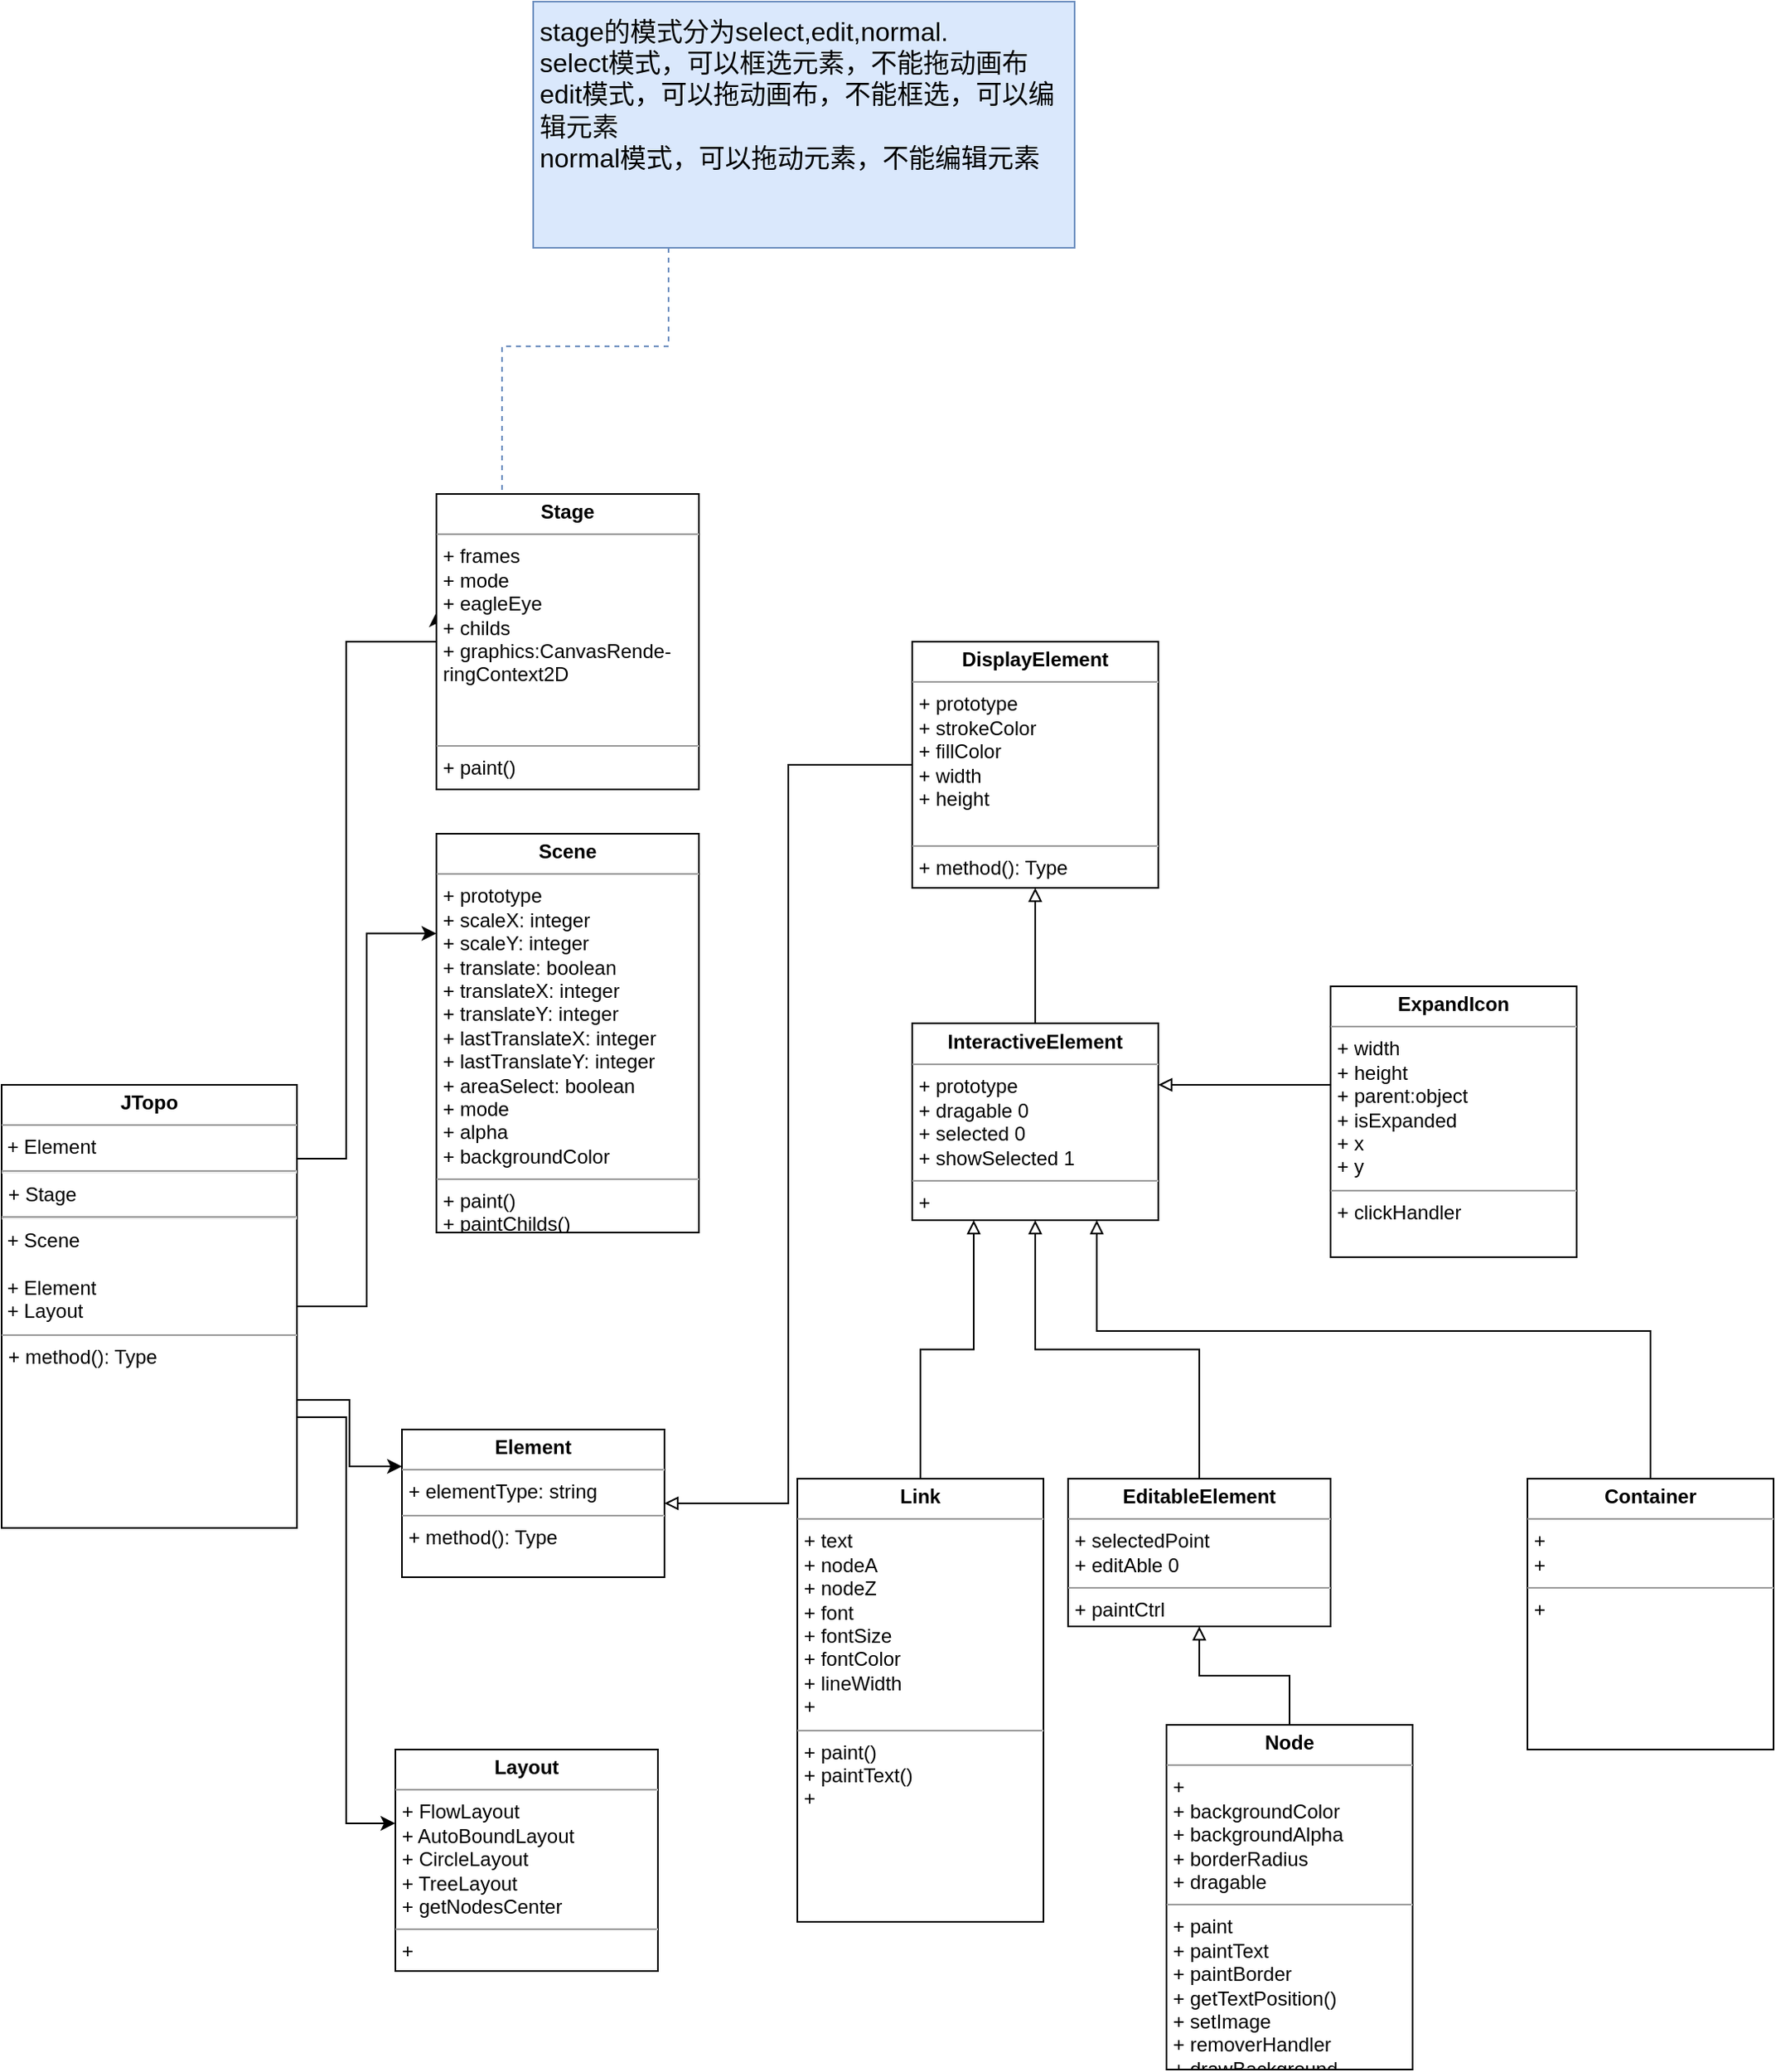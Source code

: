 <mxfile version="17.3.0" type="github">
  <diagram id="dJBsx4O1nZzHeu0fgfRI" name="v0.48.1">
    <mxGraphModel dx="1035" dy="1763" grid="1" gridSize="30" guides="1" tooltips="1" connect="1" arrows="1" fold="1" page="1" pageScale="1" pageWidth="827" pageHeight="1169" background="none" math="0" shadow="0">
      <root>
        <mxCell id="0" />
        <mxCell id="1" parent="0" />
        <mxCell id="udzm1Mu4DVqetjzfQplh-1" value="&lt;p style=&quot;margin: 0px ; margin-top: 4px ; text-align: center&quot;&gt;&lt;b&gt;Scene&lt;/b&gt;&lt;/p&gt;&lt;hr size=&quot;1&quot;&gt;&lt;p style=&quot;margin: 0px ; margin-left: 4px&quot;&gt;+ prototype&lt;/p&gt;&lt;p style=&quot;margin: 0px ; margin-left: 4px&quot;&gt;&lt;span&gt;+ scaleX: integer&lt;/span&gt;&lt;br&gt;&lt;/p&gt;&lt;p style=&quot;margin: 0px ; margin-left: 4px&quot;&gt;+ scaleY: integer&lt;/p&gt;&lt;p style=&quot;margin: 0px ; margin-left: 4px&quot;&gt;+ translate: boolean&lt;/p&gt;&lt;p style=&quot;margin: 0px ; margin-left: 4px&quot;&gt;+ translateX: integer&lt;/p&gt;&lt;p style=&quot;margin: 0px ; margin-left: 4px&quot;&gt;+ translateY: integer&lt;br&gt;&lt;/p&gt;&lt;p style=&quot;margin: 0px ; margin-left: 4px&quot;&gt;+ lastTranslateX: integer&lt;br&gt;&lt;/p&gt;&lt;p style=&quot;margin: 0px ; margin-left: 4px&quot;&gt;+ lastTranslateY: integer&lt;br&gt;&lt;/p&gt;&lt;p style=&quot;margin: 0px ; margin-left: 4px&quot;&gt;+ areaSelect: boolean&lt;/p&gt;&lt;p style=&quot;margin: 0px ; margin-left: 4px&quot;&gt;+ mode&lt;/p&gt;&lt;p style=&quot;margin: 0px ; margin-left: 4px&quot;&gt;+ alpha&lt;br&gt;&lt;/p&gt;&lt;p style=&quot;margin: 0px ; margin-left: 4px&quot;&gt;+ backgroundColor&lt;br&gt;&lt;/p&gt;&lt;hr size=&quot;1&quot;&gt;&lt;p style=&quot;margin: 0px ; margin-left: 4px&quot;&gt;+ paint()&lt;/p&gt;&lt;p style=&quot;margin: 0px ; margin-left: 4px&quot;&gt;+ paintChilds()&lt;/p&gt;" style="verticalAlign=top;align=left;overflow=fill;fontSize=12;fontFamily=Helvetica;html=1;" parent="1" vertex="1">
          <mxGeometry x="355" y="207" width="160" height="243" as="geometry" />
        </mxCell>
        <mxCell id="udzm1Mu4DVqetjzfQplh-4" value="&lt;p style=&quot;margin: 0px ; margin-top: 4px ; text-align: center&quot;&gt;&lt;b&gt;Element&lt;/b&gt;&lt;/p&gt;&lt;hr size=&quot;1&quot;&gt;&lt;p style=&quot;margin: 0px ; margin-left: 4px&quot;&gt;+ elementType: string&lt;/p&gt;&lt;hr size=&quot;1&quot;&gt;&lt;p style=&quot;margin: 0px ; margin-left: 4px&quot;&gt;+ method(): Type&lt;/p&gt;" style="verticalAlign=top;align=left;overflow=fill;fontSize=12;fontFamily=Helvetica;html=1;" parent="1" vertex="1">
          <mxGeometry x="334" y="570" width="160" height="90" as="geometry" />
        </mxCell>
        <mxCell id="udzm1Mu4DVqetjzfQplh-9" style="edgeStyle=orthogonalEdgeStyle;rounded=0;orthogonalLoop=1;jettySize=auto;html=1;exitX=1;exitY=0.711;exitDx=0;exitDy=0;entryX=0;entryY=0.25;entryDx=0;entryDy=0;exitPerimeter=0;" parent="1" source="udzm1Mu4DVqetjzfQplh-6" target="udzm1Mu4DVqetjzfQplh-4" edge="1">
          <mxGeometry relative="1" as="geometry" />
        </mxCell>
        <mxCell id="udzm1Mu4DVqetjzfQplh-11" style="edgeStyle=orthogonalEdgeStyle;rounded=0;orthogonalLoop=1;jettySize=auto;html=1;entryX=0;entryY=0.25;entryDx=0;entryDy=0;" parent="1" source="udzm1Mu4DVqetjzfQplh-6" target="udzm1Mu4DVqetjzfQplh-1" edge="1">
          <mxGeometry relative="1" as="geometry" />
        </mxCell>
        <mxCell id="cU1L_D_72BI2gZXMQlzF-6" style="edgeStyle=orthogonalEdgeStyle;rounded=0;orthogonalLoop=1;jettySize=auto;html=1;exitX=1;exitY=0.25;exitDx=0;exitDy=0;entryX=0;entryY=0.4;entryDx=0;entryDy=0;entryPerimeter=0;" parent="1" source="udzm1Mu4DVqetjzfQplh-6" target="wFrleSMICrfKURf7I-VC-1" edge="1">
          <mxGeometry relative="1" as="geometry">
            <Array as="points">
              <mxPoint x="300" y="405" />
              <mxPoint x="300" y="90" />
            </Array>
          </mxGeometry>
        </mxCell>
        <mxCell id="ZGLsbZk8Fa1XTgon_ZQ0-2" style="edgeStyle=orthogonalEdgeStyle;rounded=0;orthogonalLoop=1;jettySize=auto;html=1;entryX=0;entryY=0.333;entryDx=0;entryDy=0;entryPerimeter=0;exitX=1;exitY=0.75;exitDx=0;exitDy=0;" edge="1" parent="1" source="udzm1Mu4DVqetjzfQplh-6" target="v_xgdWO8pS6HKoa2RD3T-5">
          <mxGeometry relative="1" as="geometry">
            <mxPoint x="270" y="690" as="targetPoint" />
          </mxGeometry>
        </mxCell>
        <mxCell id="udzm1Mu4DVqetjzfQplh-6" value="&lt;p style=&quot;margin: 0px ; margin-top: 4px ; text-align: center&quot;&gt;&lt;b&gt;JTopo&lt;/b&gt;&lt;/p&gt;&lt;hr size=&quot;1&quot;&gt;&amp;nbsp;+ Element&lt;hr&gt;&lt;p style=&quot;margin: 0px ; margin-left: 4px&quot;&gt;+ Stage&lt;/p&gt;&lt;hr&gt;&amp;nbsp;+ Scene&lt;br&gt;&lt;br&gt;&amp;nbsp;+ Element&lt;br&gt;&amp;nbsp;+ Layout&lt;br&gt;&lt;hr size=&quot;1&quot;&gt;&lt;p style=&quot;margin: 0px ; margin-left: 4px&quot;&gt;+ method(): Type&lt;/p&gt;" style="verticalAlign=top;align=left;overflow=fill;fontSize=12;fontFamily=Helvetica;html=1;" parent="1" vertex="1">
          <mxGeometry x="90" y="360" width="180" height="270" as="geometry" />
        </mxCell>
        <mxCell id="wFrleSMICrfKURf7I-VC-1" value="&lt;p style=&quot;margin: 0px ; margin-top: 4px ; text-align: center&quot;&gt;&lt;b&gt;Stage&lt;/b&gt;&lt;/p&gt;&lt;hr size=&quot;1&quot;&gt;&lt;p style=&quot;margin: 0px ; margin-left: 4px&quot;&gt;+ frames&lt;/p&gt;&lt;p style=&quot;margin: 0px ; margin-left: 4px&quot;&gt;+ mode&lt;/p&gt;&lt;p style=&quot;margin: 0px ; margin-left: 4px&quot;&gt;+ eagleEye&lt;/p&gt;&lt;p style=&quot;margin: 0px ; margin-left: 4px&quot;&gt;+ childs&lt;/p&gt;&lt;p style=&quot;margin: 0px ; margin-left: 4px&quot;&gt;+ graphics:CanvasRende-&lt;/p&gt;&lt;p style=&quot;margin: 0px ; margin-left: 4px&quot;&gt;ringContext2D&lt;/p&gt;&lt;p style=&quot;margin: 0px ; margin-left: 4px&quot;&gt;&lt;br&gt;&lt;/p&gt;&lt;p style=&quot;margin: 0px ; margin-left: 4px&quot;&gt;&lt;br&gt;&lt;/p&gt;&lt;hr size=&quot;1&quot;&gt;&lt;p style=&quot;margin: 0px ; margin-left: 4px&quot;&gt;+ paint()&lt;/p&gt;" style="verticalAlign=top;align=left;overflow=fill;fontSize=12;fontFamily=Helvetica;html=1;" parent="1" vertex="1">
          <mxGeometry x="355" width="160" height="180" as="geometry" />
        </mxCell>
        <mxCell id="v_xgdWO8pS6HKoa2RD3T-2" style="edgeStyle=orthogonalEdgeStyle;rounded=0;orthogonalLoop=1;jettySize=auto;html=1;entryX=0.25;entryY=1;entryDx=0;entryDy=0;endArrow=block;endFill=0;" parent="1" source="wFrleSMICrfKURf7I-VC-2" target="wFrleSMICrfKURf7I-VC-5" edge="1">
          <mxGeometry relative="1" as="geometry" />
        </mxCell>
        <mxCell id="wFrleSMICrfKURf7I-VC-2" value="&lt;p style=&quot;margin: 0px ; margin-top: 4px ; text-align: center&quot;&gt;&lt;b&gt;Link&lt;/b&gt;&lt;/p&gt;&lt;hr size=&quot;1&quot;&gt;&lt;p style=&quot;margin: 0px ; margin-left: 4px&quot;&gt;+ text&lt;/p&gt;&lt;p style=&quot;margin: 0px ; margin-left: 4px&quot;&gt;+ nodeA&lt;/p&gt;&lt;p style=&quot;margin: 0px ; margin-left: 4px&quot;&gt;+ nodeZ&amp;nbsp;&amp;nbsp;&lt;/p&gt;&lt;p style=&quot;margin: 0px ; margin-left: 4px&quot;&gt;+ font&lt;/p&gt;&lt;p style=&quot;margin: 0px ; margin-left: 4px&quot;&gt;+ fontSize&lt;/p&gt;&lt;p style=&quot;margin: 0px ; margin-left: 4px&quot;&gt;+ fontColor&lt;/p&gt;&lt;p style=&quot;margin: 0px ; margin-left: 4px&quot;&gt;+ lineWidth&amp;nbsp;&lt;/p&gt;&lt;p style=&quot;margin: 0px ; margin-left: 4px&quot;&gt;+&amp;nbsp;&lt;/p&gt;&lt;hr size=&quot;1&quot;&gt;&lt;p style=&quot;margin: 0px ; margin-left: 4px&quot;&gt;+ paint()&lt;/p&gt;&lt;p style=&quot;margin: 0px ; margin-left: 4px&quot;&gt;+ paintText()&lt;/p&gt;&lt;p style=&quot;margin: 0px ; margin-left: 4px&quot;&gt;+&amp;nbsp;&lt;/p&gt;" style="verticalAlign=top;align=left;overflow=fill;fontSize=12;fontFamily=Helvetica;html=1;" parent="1" vertex="1">
          <mxGeometry x="575" y="600" width="150" height="270" as="geometry" />
        </mxCell>
        <mxCell id="wFrleSMICrfKURf7I-VC-6" value="" style="edgeStyle=orthogonalEdgeStyle;rounded=0;orthogonalLoop=1;jettySize=auto;html=1;exitX=0.5;exitY=0;exitDx=0;exitDy=0;entryX=0.5;entryY=1;entryDx=0;entryDy=0;endArrow=block;endFill=0;" parent="1" source="wFrleSMICrfKURf7I-VC-5" target="wFrleSMICrfKURf7I-VC-7" edge="1">
          <mxGeometry relative="1" as="geometry">
            <mxPoint x="600" y="492" as="targetPoint" />
          </mxGeometry>
        </mxCell>
        <mxCell id="wFrleSMICrfKURf7I-VC-5" value="&lt;p style=&quot;margin: 0px ; margin-top: 4px ; text-align: center&quot;&gt;&lt;b&gt;InteractiveElement&lt;/b&gt;&lt;/p&gt;&lt;hr size=&quot;1&quot;&gt;&lt;p style=&quot;margin: 0px ; margin-left: 4px&quot;&gt;+ prototype&lt;/p&gt;&lt;p style=&quot;margin: 0px ; margin-left: 4px&quot;&gt;+ dragable 0&lt;/p&gt;&lt;p style=&quot;margin: 0px ; margin-left: 4px&quot;&gt;+ selected 0&lt;/p&gt;&lt;p style=&quot;margin: 0px ; margin-left: 4px&quot;&gt;+ showSelected 1&lt;/p&gt;&lt;hr size=&quot;1&quot;&gt;&lt;p style=&quot;margin: 0px ; margin-left: 4px&quot;&gt;+&amp;nbsp;&lt;/p&gt;" style="verticalAlign=top;align=left;overflow=fill;fontSize=12;fontFamily=Helvetica;html=1;" parent="1" vertex="1">
          <mxGeometry x="645" y="322.5" width="150" height="120" as="geometry" />
        </mxCell>
        <mxCell id="wFrleSMICrfKURf7I-VC-9" style="edgeStyle=orthogonalEdgeStyle;rounded=0;orthogonalLoop=1;jettySize=auto;html=1;exitX=0;exitY=0.5;exitDx=0;exitDy=0;endArrow=block;endFill=0;entryX=1;entryY=0.5;entryDx=0;entryDy=0;" parent="1" source="wFrleSMICrfKURf7I-VC-7" target="udzm1Mu4DVqetjzfQplh-4" edge="1">
          <mxGeometry relative="1" as="geometry">
            <mxPoint x="480" y="593" as="targetPoint" />
          </mxGeometry>
        </mxCell>
        <mxCell id="wFrleSMICrfKURf7I-VC-7" value="&lt;p style=&quot;margin: 0px ; margin-top: 4px ; text-align: center&quot;&gt;&lt;b&gt;DisplayElement&lt;/b&gt;&lt;/p&gt;&lt;hr size=&quot;1&quot;&gt;&lt;p style=&quot;margin: 0px ; margin-left: 4px&quot;&gt;+ prototype&lt;/p&gt;&lt;p style=&quot;margin: 0px ; margin-left: 4px&quot;&gt;+ strokeColor&lt;/p&gt;&lt;p style=&quot;margin: 0px ; margin-left: 4px&quot;&gt;+ fillColor&lt;/p&gt;&lt;p style=&quot;margin: 0px ; margin-left: 4px&quot;&gt;+ width&lt;/p&gt;&lt;p style=&quot;margin: 0px ; margin-left: 4px&quot;&gt;+ height&lt;/p&gt;&lt;p style=&quot;margin: 0px ; margin-left: 4px&quot;&gt;&lt;br&gt;&lt;/p&gt;&lt;hr size=&quot;1&quot;&gt;&lt;p style=&quot;margin: 0px ; margin-left: 4px&quot;&gt;+ method(): Type&lt;/p&gt;" style="verticalAlign=top;align=left;overflow=fill;fontSize=12;fontFamily=Helvetica;html=1;" parent="1" vertex="1">
          <mxGeometry x="645" y="90" width="150" height="150" as="geometry" />
        </mxCell>
        <mxCell id="cU1L_D_72BI2gZXMQlzF-1" style="edgeStyle=orthogonalEdgeStyle;rounded=0;orthogonalLoop=1;jettySize=auto;html=1;exitX=0.5;exitY=0;exitDx=0;exitDy=0;entryX=0.5;entryY=1;entryDx=0;entryDy=0;endArrow=block;endFill=0;" parent="1" source="wFrleSMICrfKURf7I-VC-8" target="wFrleSMICrfKURf7I-VC-5" edge="1">
          <mxGeometry relative="1" as="geometry" />
        </mxCell>
        <mxCell id="wFrleSMICrfKURf7I-VC-8" value="&lt;p style=&quot;margin: 0px ; margin-top: 4px ; text-align: center&quot;&gt;&lt;b&gt;EditableElement&lt;/b&gt;&lt;/p&gt;&lt;hr size=&quot;1&quot;&gt;&lt;p style=&quot;margin: 0px ; margin-left: 4px&quot;&gt;+ selectedPoint&lt;/p&gt;&lt;p style=&quot;margin: 0px ; margin-left: 4px&quot;&gt;+ editAble 0&lt;/p&gt;&lt;hr size=&quot;1&quot;&gt;&lt;p style=&quot;margin: 0px ; margin-left: 4px&quot;&gt;+ paintCtrl&amp;nbsp;&lt;/p&gt;" style="verticalAlign=top;align=left;overflow=fill;fontSize=12;fontFamily=Helvetica;html=1;" parent="1" vertex="1">
          <mxGeometry x="740" y="600" width="160" height="90" as="geometry" />
        </mxCell>
        <mxCell id="inPPQYrgEC_dOLwyW2k9-1" style="edgeStyle=orthogonalEdgeStyle;rounded=0;orthogonalLoop=1;jettySize=auto;html=1;exitX=0.5;exitY=0;exitDx=0;exitDy=0;entryX=0.5;entryY=1;entryDx=0;entryDy=0;endArrow=block;endFill=0;endSize=6;" parent="1" source="z_XjH2AizJ-G1wBY0Lii-1" target="wFrleSMICrfKURf7I-VC-8" edge="1">
          <mxGeometry relative="1" as="geometry" />
        </mxCell>
        <mxCell id="z_XjH2AizJ-G1wBY0Lii-1" value="&lt;p style=&quot;margin: 0px ; margin-top: 4px ; text-align: center&quot;&gt;&lt;b&gt;Node&lt;/b&gt;&lt;/p&gt;&lt;hr size=&quot;1&quot;&gt;&lt;p style=&quot;margin: 0px ; margin-left: 4px&quot;&gt;+&amp;nbsp;&lt;/p&gt;&lt;p style=&quot;margin: 0px ; margin-left: 4px&quot;&gt;+ backgroundColor&lt;/p&gt;&lt;p style=&quot;margin: 0px ; margin-left: 4px&quot;&gt;+ backgroundAlpha&lt;br&gt;&lt;/p&gt;&lt;p style=&quot;margin: 0px ; margin-left: 4px&quot;&gt;+ borderRadius&amp;nbsp;&lt;/p&gt;&lt;p style=&quot;margin: 0px ; margin-left: 4px&quot;&gt;+ dragable&lt;/p&gt;&lt;hr size=&quot;1&quot;&gt;&lt;p style=&quot;margin: 0px ; margin-left: 4px&quot;&gt;+ paint&lt;/p&gt;&lt;p style=&quot;margin: 0px ; margin-left: 4px&quot;&gt;+ paintText&lt;/p&gt;&lt;p style=&quot;margin: 0px ; margin-left: 4px&quot;&gt;+ paintBorder&lt;/p&gt;&lt;p style=&quot;margin: 0px ; margin-left: 4px&quot;&gt;+ getTextPosition()&lt;/p&gt;&lt;p style=&quot;margin: 0px ; margin-left: 4px&quot;&gt;+ setImage&lt;/p&gt;&lt;p style=&quot;margin: 0px ; margin-left: 4px&quot;&gt;+ removerHandler&lt;/p&gt;&lt;p style=&quot;margin: 0px ; margin-left: 4px&quot;&gt;+ drawBackground&lt;/p&gt;" style="verticalAlign=top;align=left;overflow=fill;fontSize=12;fontFamily=Helvetica;html=1;" parent="1" vertex="1">
          <mxGeometry x="800" y="750" width="150" height="210" as="geometry" />
        </mxCell>
        <mxCell id="t4HWYBzLa3pP-0J2eb1T-4" style="edgeStyle=orthogonalEdgeStyle;rounded=0;orthogonalLoop=1;jettySize=auto;html=1;exitX=0.25;exitY=1;exitDx=0;exitDy=0;entryX=0.25;entryY=0;entryDx=0;entryDy=0;fontSize=16;endArrow=none;endFill=0;dashed=1;fillColor=#dae8fc;strokeColor=#6c8ebf;" parent="1" source="t4HWYBzLa3pP-0J2eb1T-2" target="wFrleSMICrfKURf7I-VC-1" edge="1">
          <mxGeometry relative="1" as="geometry">
            <Array as="points">
              <mxPoint x="497" y="-90" />
              <mxPoint x="395" y="-90" />
            </Array>
          </mxGeometry>
        </mxCell>
        <mxCell id="t4HWYBzLa3pP-0J2eb1T-2" value="&lt;font style=&quot;font-size: 16px&quot;&gt;stage的模式分为select,edit,normal.&lt;br&gt;select模式，可以框选元素，不能拖动画布&lt;br&gt;edit模式，可以拖动画布，不能框选，可以编辑元素&lt;br&gt;normal模式，可以拖动元素，不能编辑元素&lt;/font&gt;" style="text;html=1;align=left;verticalAlign=top;whiteSpace=wrap;rounded=0;fillColor=#dae8fc;strokeColor=#6c8ebf;spacingTop=4;spacingLeft=4;spacingBottom=4;spacingRight=4;spacing=0;" parent="1" vertex="1">
          <mxGeometry x="414" y="-300" width="330" height="150" as="geometry" />
        </mxCell>
        <mxCell id="husm3iDxZtlbr6guIBx0-2" style="edgeStyle=orthogonalEdgeStyle;rounded=0;orthogonalLoop=1;jettySize=auto;html=1;exitX=0;exitY=0.25;exitDx=0;exitDy=0;endArrow=block;endFill=0;" parent="1" source="husm3iDxZtlbr6guIBx0-1" target="wFrleSMICrfKURf7I-VC-5" edge="1">
          <mxGeometry relative="1" as="geometry">
            <Array as="points">
              <mxPoint x="900" y="360" />
            </Array>
          </mxGeometry>
        </mxCell>
        <mxCell id="husm3iDxZtlbr6guIBx0-1" value="&lt;p style=&quot;margin: 0px ; margin-top: 4px ; text-align: center&quot;&gt;&lt;b&gt;ExpandIcon&lt;/b&gt;&lt;/p&gt;&lt;hr size=&quot;1&quot;&gt;&lt;p style=&quot;margin: 0px ; margin-left: 4px&quot;&gt;+ width&lt;/p&gt;&lt;p style=&quot;margin: 0px ; margin-left: 4px&quot;&gt;+ height&lt;/p&gt;&lt;p style=&quot;margin: 0px ; margin-left: 4px&quot;&gt;+ parent:object&lt;br&gt;&lt;/p&gt;&lt;p style=&quot;margin: 0px ; margin-left: 4px&quot;&gt;+ isExpanded&lt;/p&gt;&lt;p style=&quot;margin: 0px ; margin-left: 4px&quot;&gt;+ x&lt;/p&gt;&lt;p style=&quot;margin: 0px ; margin-left: 4px&quot;&gt;+ y&lt;/p&gt;&lt;hr size=&quot;1&quot;&gt;&lt;p style=&quot;margin: 0px ; margin-left: 4px&quot;&gt;+ clickHandler&lt;/p&gt;" style="verticalAlign=top;align=left;overflow=fill;fontSize=12;fontFamily=Helvetica;html=1;" parent="1" vertex="1">
          <mxGeometry x="900" y="300" width="150" height="165" as="geometry" />
        </mxCell>
        <mxCell id="v_xgdWO8pS6HKoa2RD3T-4" style="edgeStyle=orthogonalEdgeStyle;rounded=0;orthogonalLoop=1;jettySize=auto;html=1;entryX=0.75;entryY=1;entryDx=0;entryDy=0;endArrow=block;endFill=0;" parent="1" source="v_xgdWO8pS6HKoa2RD3T-3" target="wFrleSMICrfKURf7I-VC-5" edge="1">
          <mxGeometry relative="1" as="geometry">
            <Array as="points">
              <mxPoint x="1095" y="510" />
              <mxPoint x="758" y="510" />
            </Array>
          </mxGeometry>
        </mxCell>
        <mxCell id="v_xgdWO8pS6HKoa2RD3T-3" value="&lt;p style=&quot;margin: 0px ; margin-top: 4px ; text-align: center&quot;&gt;&lt;b&gt;Container&lt;/b&gt;&lt;/p&gt;&lt;hr size=&quot;1&quot;&gt;&lt;p style=&quot;margin: 0px ; margin-left: 4px&quot;&gt;&lt;span&gt;+&amp;nbsp;&lt;/span&gt;&lt;br&gt;&lt;/p&gt;&lt;p style=&quot;margin: 0px ; margin-left: 4px&quot;&gt;&lt;span&gt;+&amp;nbsp;&lt;/span&gt;&lt;/p&gt;&lt;hr size=&quot;1&quot;&gt;&lt;p style=&quot;margin: 0px ; margin-left: 4px&quot;&gt;+&amp;nbsp;&lt;/p&gt;" style="verticalAlign=top;align=left;overflow=fill;fontSize=12;fontFamily=Helvetica;html=1;" parent="1" vertex="1">
          <mxGeometry x="1020" y="600" width="150" height="165" as="geometry" />
        </mxCell>
        <mxCell id="v_xgdWO8pS6HKoa2RD3T-5" value="&lt;p style=&quot;margin: 0px ; margin-top: 4px ; text-align: center&quot;&gt;&lt;b&gt;Layout&lt;/b&gt;&lt;/p&gt;&lt;hr size=&quot;1&quot;&gt;&lt;p style=&quot;margin: 0px ; margin-left: 4px&quot;&gt;+ FlowLayout&lt;/p&gt;&lt;p style=&quot;margin: 0px ; margin-left: 4px&quot;&gt;+ AutoBoundLayout&lt;/p&gt;&lt;p style=&quot;margin: 0px ; margin-left: 4px&quot;&gt;+ CircleLayout&lt;/p&gt;&lt;p style=&quot;margin: 0px ; margin-left: 4px&quot;&gt;+ TreeLayout&lt;/p&gt;&lt;p style=&quot;margin: 0px ; margin-left: 4px&quot;&gt;+ getNodesCenter&lt;/p&gt;&lt;hr size=&quot;1&quot;&gt;&lt;p style=&quot;margin: 0px ; margin-left: 4px&quot;&gt;+&amp;nbsp;&lt;/p&gt;" style="verticalAlign=top;align=left;overflow=fill;fontSize=12;fontFamily=Helvetica;html=1;" parent="1" vertex="1">
          <mxGeometry x="330" y="765" width="160" height="135" as="geometry" />
        </mxCell>
      </root>
    </mxGraphModel>
  </diagram>
</mxfile>
